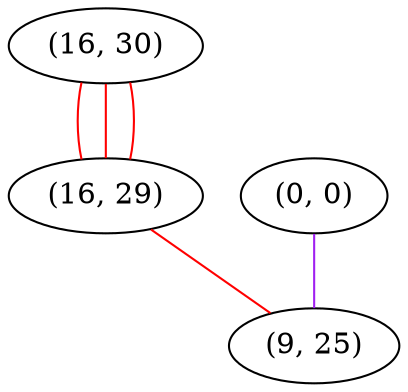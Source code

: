 graph "" {
"(16, 30)";
"(0, 0)";
"(16, 29)";
"(9, 25)";
"(16, 30)" -- "(16, 29)"  [color=red, key=0, weight=1];
"(16, 30)" -- "(16, 29)"  [color=red, key=1, weight=1];
"(16, 30)" -- "(16, 29)"  [color=red, key=2, weight=1];
"(0, 0)" -- "(9, 25)"  [color=purple, key=0, weight=4];
"(16, 29)" -- "(9, 25)"  [color=red, key=0, weight=1];
}
